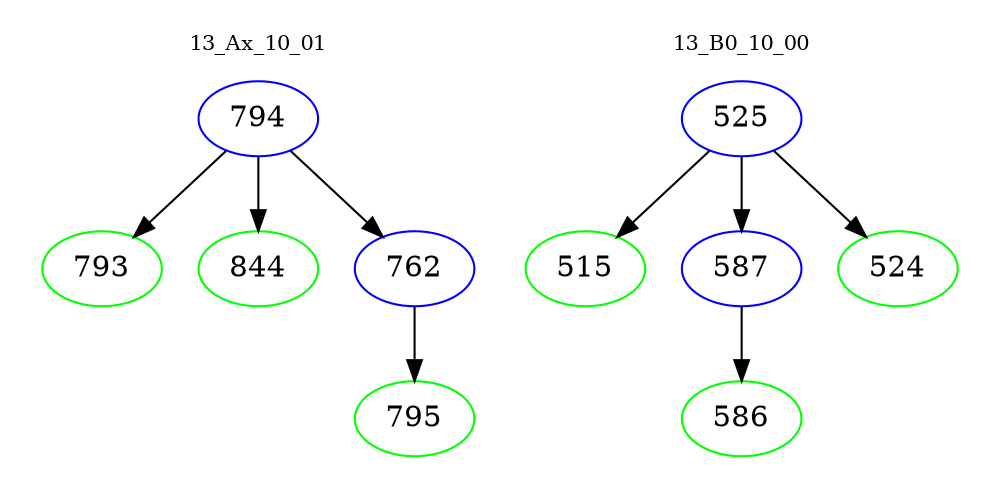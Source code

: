 digraph{
subgraph cluster_0 {
color = white
label = "13_Ax_10_01";
fontsize=10;
T0_794 [label="794", color="blue"]
T0_794 -> T0_793 [color="black"]
T0_793 [label="793", color="green"]
T0_794 -> T0_844 [color="black"]
T0_844 [label="844", color="green"]
T0_794 -> T0_762 [color="black"]
T0_762 [label="762", color="blue"]
T0_762 -> T0_795 [color="black"]
T0_795 [label="795", color="green"]
}
subgraph cluster_1 {
color = white
label = "13_B0_10_00";
fontsize=10;
T1_525 [label="525", color="blue"]
T1_525 -> T1_515 [color="black"]
T1_515 [label="515", color="green"]
T1_525 -> T1_587 [color="black"]
T1_587 [label="587", color="blue"]
T1_587 -> T1_586 [color="black"]
T1_586 [label="586", color="green"]
T1_525 -> T1_524 [color="black"]
T1_524 [label="524", color="green"]
}
}
